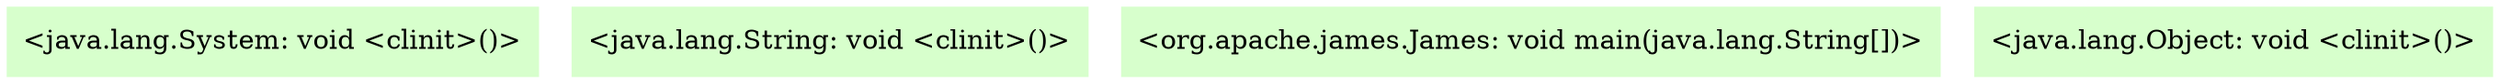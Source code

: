 digraph G {
  node [color=".3 .2 1.0",shape=box,style=filled];
  edge [];
  "0" [label="<java.lang.System: void <clinit>()>",];
  "1" [label="<java.lang.String: void <clinit>()>",];
  "2" [label="<org.apache.james.James: void main(java.lang.String[])>",];
  "3" [label="<java.lang.Object: void <clinit>()>",];
}
